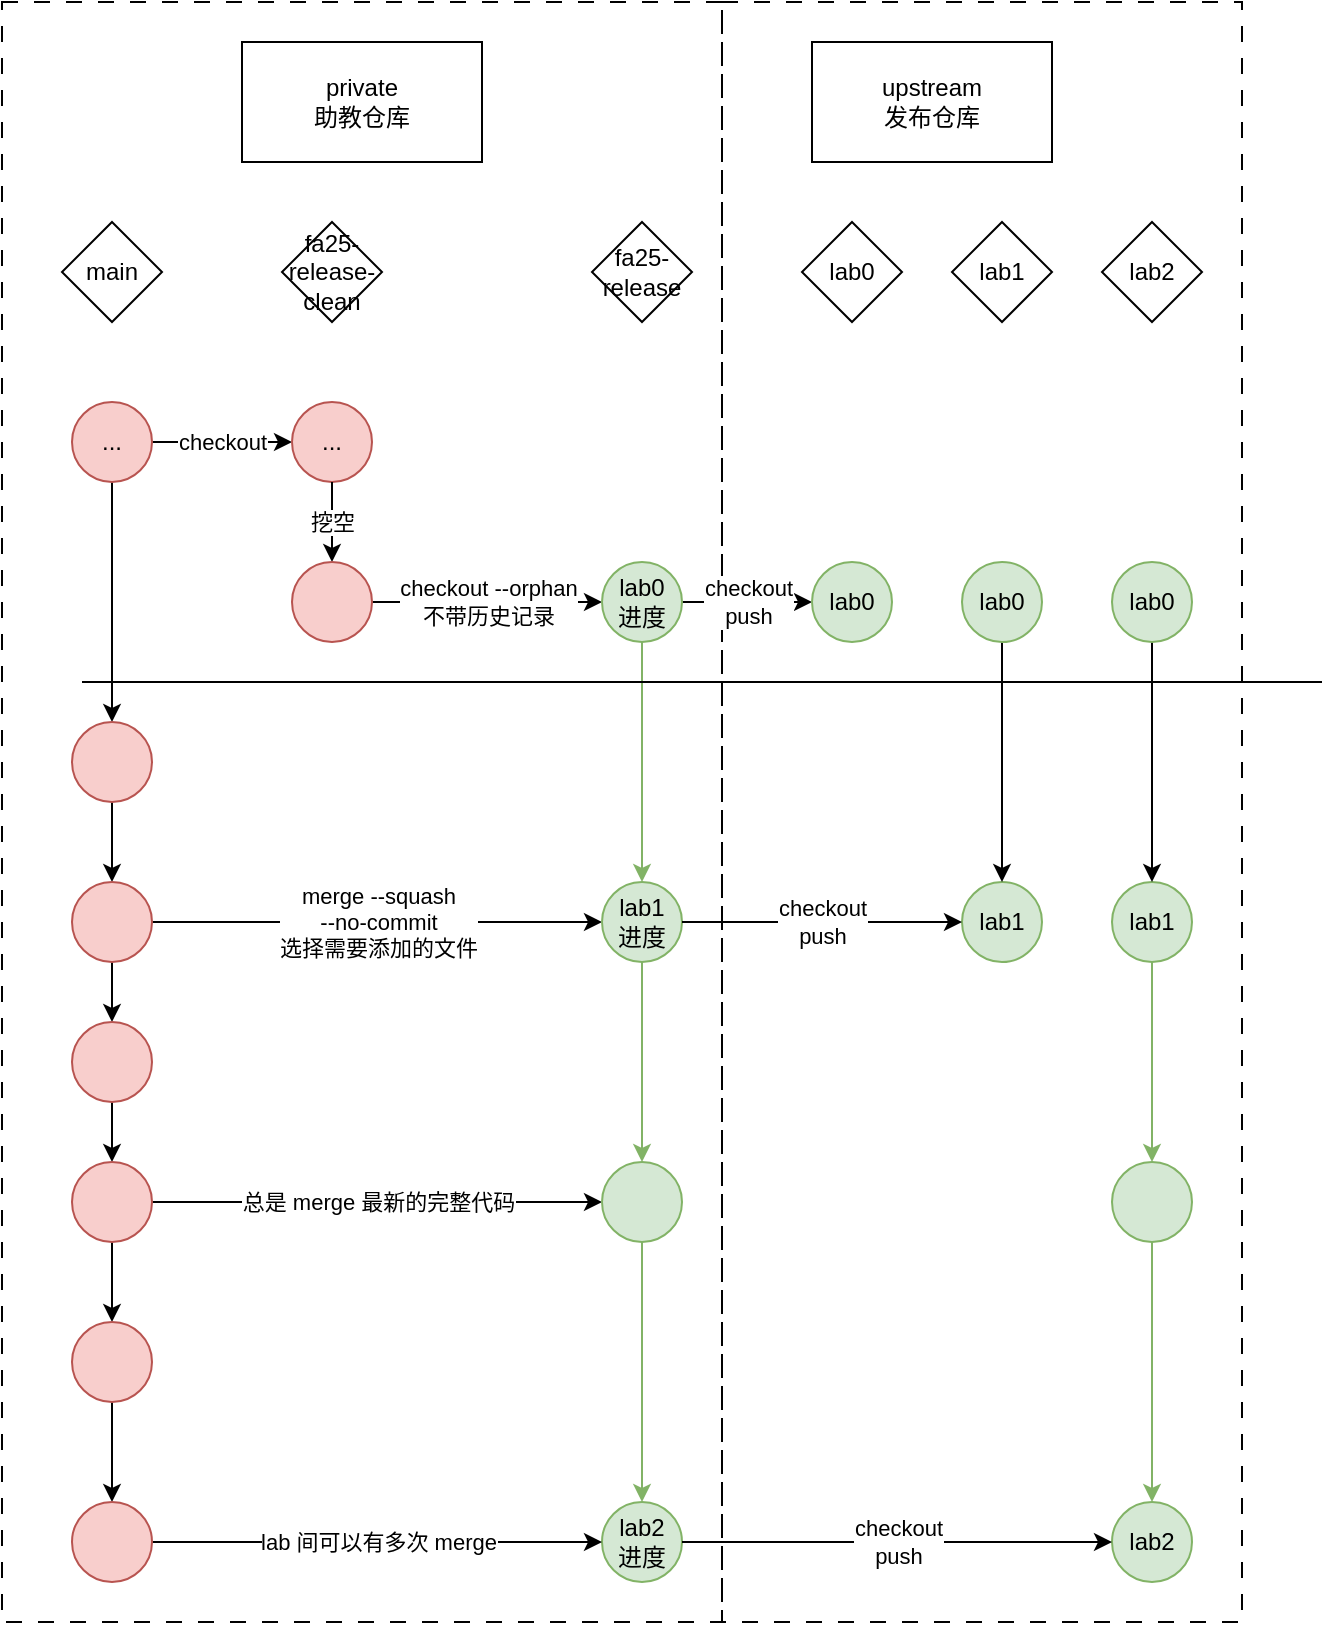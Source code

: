 <mxfile>
    <diagram id="2Mf3Ozp4XTTZrSr-t-g0" name="Page-1">
        <mxGraphModel dx="1798" dy="711" grid="1" gridSize="10" guides="1" tooltips="1" connect="1" arrows="1" fold="1" page="1" pageScale="1" pageWidth="850" pageHeight="1100" math="0" shadow="0">
            <root>
                <mxCell id="0"/>
                <mxCell id="1" parent="0"/>
                <mxCell id="61" value="" style="rounded=0;whiteSpace=wrap;html=1;fontFamily=Helvetica;fontSize=11;fontColor=default;labelBackgroundColor=default;fillColor=none;dashed=1;dashPattern=8 8;" vertex="1" parent="1">
                    <mxGeometry x="170" y="70" width="260" height="810" as="geometry"/>
                </mxCell>
                <mxCell id="60" value="" style="rounded=0;whiteSpace=wrap;html=1;fontFamily=Helvetica;fontSize=11;fontColor=default;labelBackgroundColor=default;fillColor=none;dashed=1;dashPattern=8 8;" vertex="1" parent="1">
                    <mxGeometry x="-190" y="70" width="360" height="810" as="geometry"/>
                </mxCell>
                <mxCell id="2" value="private&lt;div&gt;助教仓库&lt;/div&gt;" style="rounded=0;whiteSpace=wrap;html=1;" vertex="1" parent="1">
                    <mxGeometry x="-70" y="90" width="120" height="60" as="geometry"/>
                </mxCell>
                <mxCell id="3" value="upstream&lt;div&gt;发布仓库&lt;/div&gt;" style="rounded=0;whiteSpace=wrap;html=1;" vertex="1" parent="1">
                    <mxGeometry x="215" y="90" width="120" height="60" as="geometry"/>
                </mxCell>
                <mxCell id="14" value="checkout" style="edgeStyle=none;shape=connector;rounded=1;html=1;strokeColor=default;align=center;verticalAlign=middle;fontFamily=Helvetica;fontSize=11;fontColor=default;labelBackgroundColor=default;endArrow=classic;" edge="1" parent="1" source="4" target="54">
                    <mxGeometry relative="1" as="geometry">
                        <mxPoint x="-20" y="290" as="targetPoint"/>
                    </mxGeometry>
                </mxCell>
                <mxCell id="21" style="edgeStyle=none;shape=connector;rounded=1;html=1;strokeColor=default;align=center;verticalAlign=middle;fontFamily=Helvetica;fontSize=11;fontColor=default;labelBackgroundColor=default;endArrow=classic;" edge="1" parent="1" source="4" target="6">
                    <mxGeometry relative="1" as="geometry"/>
                </mxCell>
                <mxCell id="4" value="..." style="ellipse;whiteSpace=wrap;html=1;aspect=fixed;fillColor=#f8cecc;strokeColor=#b85450;" vertex="1" parent="1">
                    <mxGeometry x="-155" y="270" width="40" height="40" as="geometry"/>
                </mxCell>
                <mxCell id="5" value="main" style="rhombus;whiteSpace=wrap;html=1;" vertex="1" parent="1">
                    <mxGeometry x="-160" y="180" width="50" height="50" as="geometry"/>
                </mxCell>
                <mxCell id="23" style="edgeStyle=none;shape=connector;rounded=1;html=1;strokeColor=default;align=center;verticalAlign=middle;fontFamily=Helvetica;fontSize=11;fontColor=default;labelBackgroundColor=default;endArrow=classic;" edge="1" parent="1" source="6" target="7">
                    <mxGeometry relative="1" as="geometry"/>
                </mxCell>
                <mxCell id="25" value="merge --squash&lt;div&gt;--no-commit&lt;/div&gt;&lt;div&gt;选择需要添加的文件&lt;/div&gt;" style="edgeStyle=none;shape=connector;rounded=1;html=1;strokeColor=default;align=center;verticalAlign=middle;fontFamily=Helvetica;fontSize=11;fontColor=default;labelBackgroundColor=default;endArrow=classic;exitX=1;exitY=0.5;exitDx=0;exitDy=0;" edge="1" parent="1" source="7" target="24">
                    <mxGeometry relative="1" as="geometry"/>
                </mxCell>
                <mxCell id="6" value="" style="ellipse;whiteSpace=wrap;html=1;aspect=fixed;fillColor=#f8cecc;strokeColor=#b85450;" vertex="1" parent="1">
                    <mxGeometry x="-155" y="430" width="40" height="40" as="geometry"/>
                </mxCell>
                <mxCell id="35" style="edgeStyle=none;shape=connector;rounded=1;html=1;strokeColor=default;align=center;verticalAlign=middle;fontFamily=Helvetica;fontSize=11;fontColor=default;labelBackgroundColor=default;endArrow=classic;" edge="1" parent="1" source="7" target="8">
                    <mxGeometry relative="1" as="geometry"/>
                </mxCell>
                <mxCell id="7" value="" style="ellipse;whiteSpace=wrap;html=1;aspect=fixed;fillColor=#f8cecc;strokeColor=#b85450;" vertex="1" parent="1">
                    <mxGeometry x="-155" y="510" width="40" height="40" as="geometry"/>
                </mxCell>
                <mxCell id="36" style="edgeStyle=none;shape=connector;rounded=1;html=1;strokeColor=default;align=center;verticalAlign=middle;fontFamily=Helvetica;fontSize=11;fontColor=default;labelBackgroundColor=default;endArrow=classic;" edge="1" parent="1" source="8" target="9">
                    <mxGeometry relative="1" as="geometry"/>
                </mxCell>
                <mxCell id="8" value="" style="ellipse;whiteSpace=wrap;html=1;aspect=fixed;fillColor=#f8cecc;strokeColor=#b85450;" vertex="1" parent="1">
                    <mxGeometry x="-155" y="580" width="40" height="40" as="geometry"/>
                </mxCell>
                <mxCell id="39" value="总是 merge 最新的完整代码" style="edgeStyle=none;shape=connector;rounded=1;html=1;strokeColor=default;align=center;verticalAlign=middle;fontFamily=Helvetica;fontSize=11;fontColor=default;labelBackgroundColor=default;endArrow=classic;" edge="1" parent="1" source="9" target="37">
                    <mxGeometry relative="1" as="geometry"/>
                </mxCell>
                <mxCell id="45" style="edgeStyle=none;shape=connector;rounded=1;html=1;strokeColor=default;align=center;verticalAlign=middle;fontFamily=Helvetica;fontSize=11;fontColor=default;labelBackgroundColor=default;endArrow=classic;" edge="1" parent="1" source="9" target="42">
                    <mxGeometry relative="1" as="geometry"/>
                </mxCell>
                <mxCell id="9" value="" style="ellipse;whiteSpace=wrap;html=1;aspect=fixed;fillColor=#f8cecc;strokeColor=#b85450;" vertex="1" parent="1">
                    <mxGeometry x="-155" y="650" width="40" height="40" as="geometry"/>
                </mxCell>
                <mxCell id="10" value="fa25-release" style="rhombus;whiteSpace=wrap;html=1;" vertex="1" parent="1">
                    <mxGeometry x="105" y="180" width="50" height="50" as="geometry"/>
                </mxCell>
                <mxCell id="19" value="checkout --orphan&lt;div&gt;不带历史记录&lt;/div&gt;" style="edgeStyle=none;shape=connector;rounded=1;html=1;strokeColor=default;align=center;verticalAlign=middle;fontFamily=Helvetica;fontSize=11;fontColor=default;labelBackgroundColor=default;endArrow=classic;exitX=1;exitY=0.5;exitDx=0;exitDy=0;" edge="1" parent="1" source="56" target="16">
                    <mxGeometry relative="1" as="geometry">
                        <mxPoint x="10.0" y="369.55" as="sourcePoint"/>
                        <mxPoint x="255" y="369.55" as="targetPoint"/>
                    </mxGeometry>
                </mxCell>
                <mxCell id="26" style="edgeStyle=none;shape=connector;rounded=1;html=1;strokeColor=#82b366;align=center;verticalAlign=middle;fontFamily=Helvetica;fontSize=11;fontColor=default;labelBackgroundColor=default;endArrow=classic;fillColor=#d5e8d4;" edge="1" parent="1" source="16" target="24">
                    <mxGeometry relative="1" as="geometry"/>
                </mxCell>
                <mxCell id="58" value="checkout&lt;div&gt;push&lt;/div&gt;" style="edgeStyle=none;shape=connector;rounded=1;html=1;strokeColor=default;align=center;verticalAlign=middle;fontFamily=Helvetica;fontSize=11;fontColor=default;labelBackgroundColor=default;endArrow=classic;" edge="1" parent="1" source="16" target="18">
                    <mxGeometry relative="1" as="geometry"/>
                </mxCell>
                <mxCell id="16" value="lab0&lt;div&gt;进度&lt;/div&gt;" style="ellipse;whiteSpace=wrap;html=1;aspect=fixed;fillColor=#d5e8d4;strokeColor=#82b366;" vertex="1" parent="1">
                    <mxGeometry x="110" y="350" width="40" height="40" as="geometry"/>
                </mxCell>
                <mxCell id="18" value="lab0" style="ellipse;whiteSpace=wrap;html=1;aspect=fixed;fillColor=#d5e8d4;strokeColor=#82b366;" vertex="1" parent="1">
                    <mxGeometry x="215" y="350" width="40" height="40" as="geometry"/>
                </mxCell>
                <mxCell id="20" value="lab0" style="rhombus;whiteSpace=wrap;html=1;" vertex="1" parent="1">
                    <mxGeometry x="210" y="180" width="50" height="50" as="geometry"/>
                </mxCell>
                <mxCell id="22" value="" style="endArrow=none;html=1;rounded=1;strokeColor=default;align=center;verticalAlign=middle;fontFamily=Helvetica;fontSize=11;fontColor=default;labelBackgroundColor=default;" edge="1" parent="1">
                    <mxGeometry width="50" height="50" relative="1" as="geometry">
                        <mxPoint x="-150" y="410" as="sourcePoint"/>
                        <mxPoint x="470" y="410" as="targetPoint"/>
                    </mxGeometry>
                </mxCell>
                <mxCell id="38" style="edgeStyle=none;shape=connector;rounded=1;html=1;strokeColor=#82b366;align=center;verticalAlign=middle;fontFamily=Helvetica;fontSize=11;fontColor=default;labelBackgroundColor=default;endArrow=classic;fillColor=#d5e8d4;" edge="1" parent="1" source="24" target="37">
                    <mxGeometry relative="1" as="geometry"/>
                </mxCell>
                <mxCell id="24" value="lab1&lt;div&gt;进度&lt;/div&gt;" style="ellipse;whiteSpace=wrap;html=1;aspect=fixed;fillColor=#d5e8d4;strokeColor=#82b366;" vertex="1" parent="1">
                    <mxGeometry x="110" y="510" width="40" height="40" as="geometry"/>
                </mxCell>
                <mxCell id="27" value="lab1" style="ellipse;whiteSpace=wrap;html=1;aspect=fixed;fillColor=#d5e8d4;strokeColor=#82b366;" vertex="1" parent="1">
                    <mxGeometry x="290" y="510" width="40" height="40" as="geometry"/>
                </mxCell>
                <mxCell id="44" style="edgeStyle=none;shape=connector;rounded=1;html=1;strokeColor=#82b366;align=center;verticalAlign=middle;fontFamily=Helvetica;fontSize=11;fontColor=default;labelBackgroundColor=default;endArrow=classic;fillColor=#d5e8d4;" edge="1" parent="1" source="37" target="40">
                    <mxGeometry relative="1" as="geometry"/>
                </mxCell>
                <mxCell id="37" value="" style="ellipse;whiteSpace=wrap;html=1;aspect=fixed;fillColor=#d5e8d4;strokeColor=#82b366;" vertex="1" parent="1">
                    <mxGeometry x="110" y="650" width="40" height="40" as="geometry"/>
                </mxCell>
                <mxCell id="40" value="lab2&lt;div&gt;进度&lt;/div&gt;" style="ellipse;whiteSpace=wrap;html=1;aspect=fixed;fillColor=#d5e8d4;strokeColor=#82b366;" vertex="1" parent="1">
                    <mxGeometry x="110" y="820" width="40" height="40" as="geometry"/>
                </mxCell>
                <mxCell id="46" style="edgeStyle=none;shape=connector;rounded=1;html=1;strokeColor=default;align=center;verticalAlign=middle;fontFamily=Helvetica;fontSize=11;fontColor=default;labelBackgroundColor=default;endArrow=classic;" edge="1" parent="1" source="42" target="43">
                    <mxGeometry relative="1" as="geometry"/>
                </mxCell>
                <mxCell id="42" value="" style="ellipse;whiteSpace=wrap;html=1;aspect=fixed;fillColor=#f8cecc;strokeColor=#b85450;" vertex="1" parent="1">
                    <mxGeometry x="-155" y="730" width="40" height="40" as="geometry"/>
                </mxCell>
                <mxCell id="47" value="lab 间可以有多次 merge" style="edgeStyle=none;shape=connector;rounded=1;html=1;strokeColor=default;align=center;verticalAlign=middle;fontFamily=Helvetica;fontSize=11;fontColor=default;labelBackgroundColor=default;endArrow=classic;" edge="1" parent="1" source="43" target="40">
                    <mxGeometry relative="1" as="geometry"/>
                </mxCell>
                <mxCell id="43" value="" style="ellipse;whiteSpace=wrap;html=1;aspect=fixed;fillColor=#f8cecc;strokeColor=#b85450;" vertex="1" parent="1">
                    <mxGeometry x="-155" y="820" width="40" height="40" as="geometry"/>
                </mxCell>
                <mxCell id="49" value="lab1" style="rhombus;whiteSpace=wrap;html=1;" vertex="1" parent="1">
                    <mxGeometry x="285" y="180" width="50" height="50" as="geometry"/>
                </mxCell>
                <mxCell id="53" value="fa25-release-clean" style="rhombus;whiteSpace=wrap;html=1;" vertex="1" parent="1">
                    <mxGeometry x="-50" y="180" width="50" height="50" as="geometry"/>
                </mxCell>
                <mxCell id="54" value="..." style="ellipse;whiteSpace=wrap;html=1;aspect=fixed;fillColor=#f8cecc;strokeColor=#b85450;" vertex="1" parent="1">
                    <mxGeometry x="-45" y="270" width="40" height="40" as="geometry"/>
                </mxCell>
                <mxCell id="55" value="挖空" style="edgeStyle=none;shape=connector;rounded=1;html=1;strokeColor=default;align=center;verticalAlign=middle;fontFamily=Helvetica;fontSize=11;fontColor=default;labelBackgroundColor=default;endArrow=classic;" edge="1" target="56" parent="1" source="54">
                    <mxGeometry relative="1" as="geometry">
                        <mxPoint x="-25" y="310" as="sourcePoint"/>
                    </mxGeometry>
                </mxCell>
                <mxCell id="56" value="" style="ellipse;whiteSpace=wrap;html=1;aspect=fixed;fillColor=#f8cecc;strokeColor=#b85450;" vertex="1" parent="1">
                    <mxGeometry x="-45" y="350" width="40" height="40" as="geometry"/>
                </mxCell>
                <mxCell id="59" style="edgeStyle=none;shape=connector;rounded=1;html=1;strokeColor=default;align=center;verticalAlign=middle;fontFamily=Helvetica;fontSize=11;fontColor=default;labelBackgroundColor=default;endArrow=classic;" edge="1" parent="1" source="57" target="27">
                    <mxGeometry relative="1" as="geometry"/>
                </mxCell>
                <mxCell id="57" value="lab0" style="ellipse;whiteSpace=wrap;html=1;aspect=fixed;fillColor=#d5e8d4;strokeColor=#82b366;" vertex="1" parent="1">
                    <mxGeometry x="290" y="350" width="40" height="40" as="geometry"/>
                </mxCell>
                <mxCell id="62" value="checkout&lt;div&gt;push&lt;/div&gt;" style="edgeStyle=none;shape=connector;rounded=1;html=1;strokeColor=default;align=center;verticalAlign=middle;fontFamily=Helvetica;fontSize=11;fontColor=default;labelBackgroundColor=default;endArrow=classic;" edge="1" parent="1" source="24" target="27">
                    <mxGeometry relative="1" as="geometry">
                        <mxPoint x="150" y="530" as="sourcePoint"/>
                        <mxPoint x="215" y="530" as="targetPoint"/>
                    </mxGeometry>
                </mxCell>
                <mxCell id="63" value="lab2" style="rhombus;whiteSpace=wrap;html=1;" vertex="1" parent="1">
                    <mxGeometry x="360" y="180" width="50" height="50" as="geometry"/>
                </mxCell>
                <mxCell id="64" value="lab1" style="ellipse;whiteSpace=wrap;html=1;aspect=fixed;fillColor=#d5e8d4;strokeColor=#82b366;" vertex="1" parent="1">
                    <mxGeometry x="365" y="510" width="40" height="40" as="geometry"/>
                </mxCell>
                <mxCell id="65" style="edgeStyle=none;shape=connector;rounded=1;html=1;strokeColor=default;align=center;verticalAlign=middle;fontFamily=Helvetica;fontSize=11;fontColor=default;labelBackgroundColor=default;endArrow=classic;" edge="1" source="66" target="64" parent="1">
                    <mxGeometry relative="1" as="geometry"/>
                </mxCell>
                <mxCell id="66" value="lab0" style="ellipse;whiteSpace=wrap;html=1;aspect=fixed;fillColor=#d5e8d4;strokeColor=#82b366;" vertex="1" parent="1">
                    <mxGeometry x="365" y="350" width="40" height="40" as="geometry"/>
                </mxCell>
                <mxCell id="67" value="lab2" style="ellipse;whiteSpace=wrap;html=1;aspect=fixed;fillColor=#d5e8d4;strokeColor=#82b366;" vertex="1" parent="1">
                    <mxGeometry x="365" y="820" width="40" height="40" as="geometry"/>
                </mxCell>
                <mxCell id="68" style="edgeStyle=none;shape=connector;rounded=1;html=1;strokeColor=#82b366;align=center;verticalAlign=middle;fontFamily=Helvetica;fontSize=11;fontColor=default;labelBackgroundColor=default;endArrow=classic;fillColor=#d5e8d4;" edge="1" target="69" parent="1">
                    <mxGeometry relative="1" as="geometry">
                        <mxPoint x="385" y="550" as="sourcePoint"/>
                    </mxGeometry>
                </mxCell>
                <mxCell id="69" value="" style="ellipse;whiteSpace=wrap;html=1;aspect=fixed;fillColor=#d5e8d4;strokeColor=#82b366;" vertex="1" parent="1">
                    <mxGeometry x="365" y="650" width="40" height="40" as="geometry"/>
                </mxCell>
                <mxCell id="70" style="edgeStyle=none;shape=connector;rounded=1;html=1;strokeColor=#82b366;align=center;verticalAlign=middle;fontFamily=Helvetica;fontSize=11;fontColor=default;labelBackgroundColor=default;endArrow=classic;fillColor=#d5e8d4;" edge="1" source="69" parent="1">
                    <mxGeometry relative="1" as="geometry">
                        <mxPoint x="385" y="820" as="targetPoint"/>
                    </mxGeometry>
                </mxCell>
                <mxCell id="71" value="checkout&lt;div&gt;push&lt;/div&gt;" style="edgeStyle=none;shape=connector;rounded=1;html=1;strokeColor=default;align=center;verticalAlign=middle;fontFamily=Helvetica;fontSize=11;fontColor=default;labelBackgroundColor=default;endArrow=classic;" edge="1" parent="1" target="67">
                    <mxGeometry relative="1" as="geometry">
                        <mxPoint x="150" y="840" as="sourcePoint"/>
                        <mxPoint x="290" y="840" as="targetPoint"/>
                    </mxGeometry>
                </mxCell>
            </root>
        </mxGraphModel>
    </diagram>
</mxfile>
